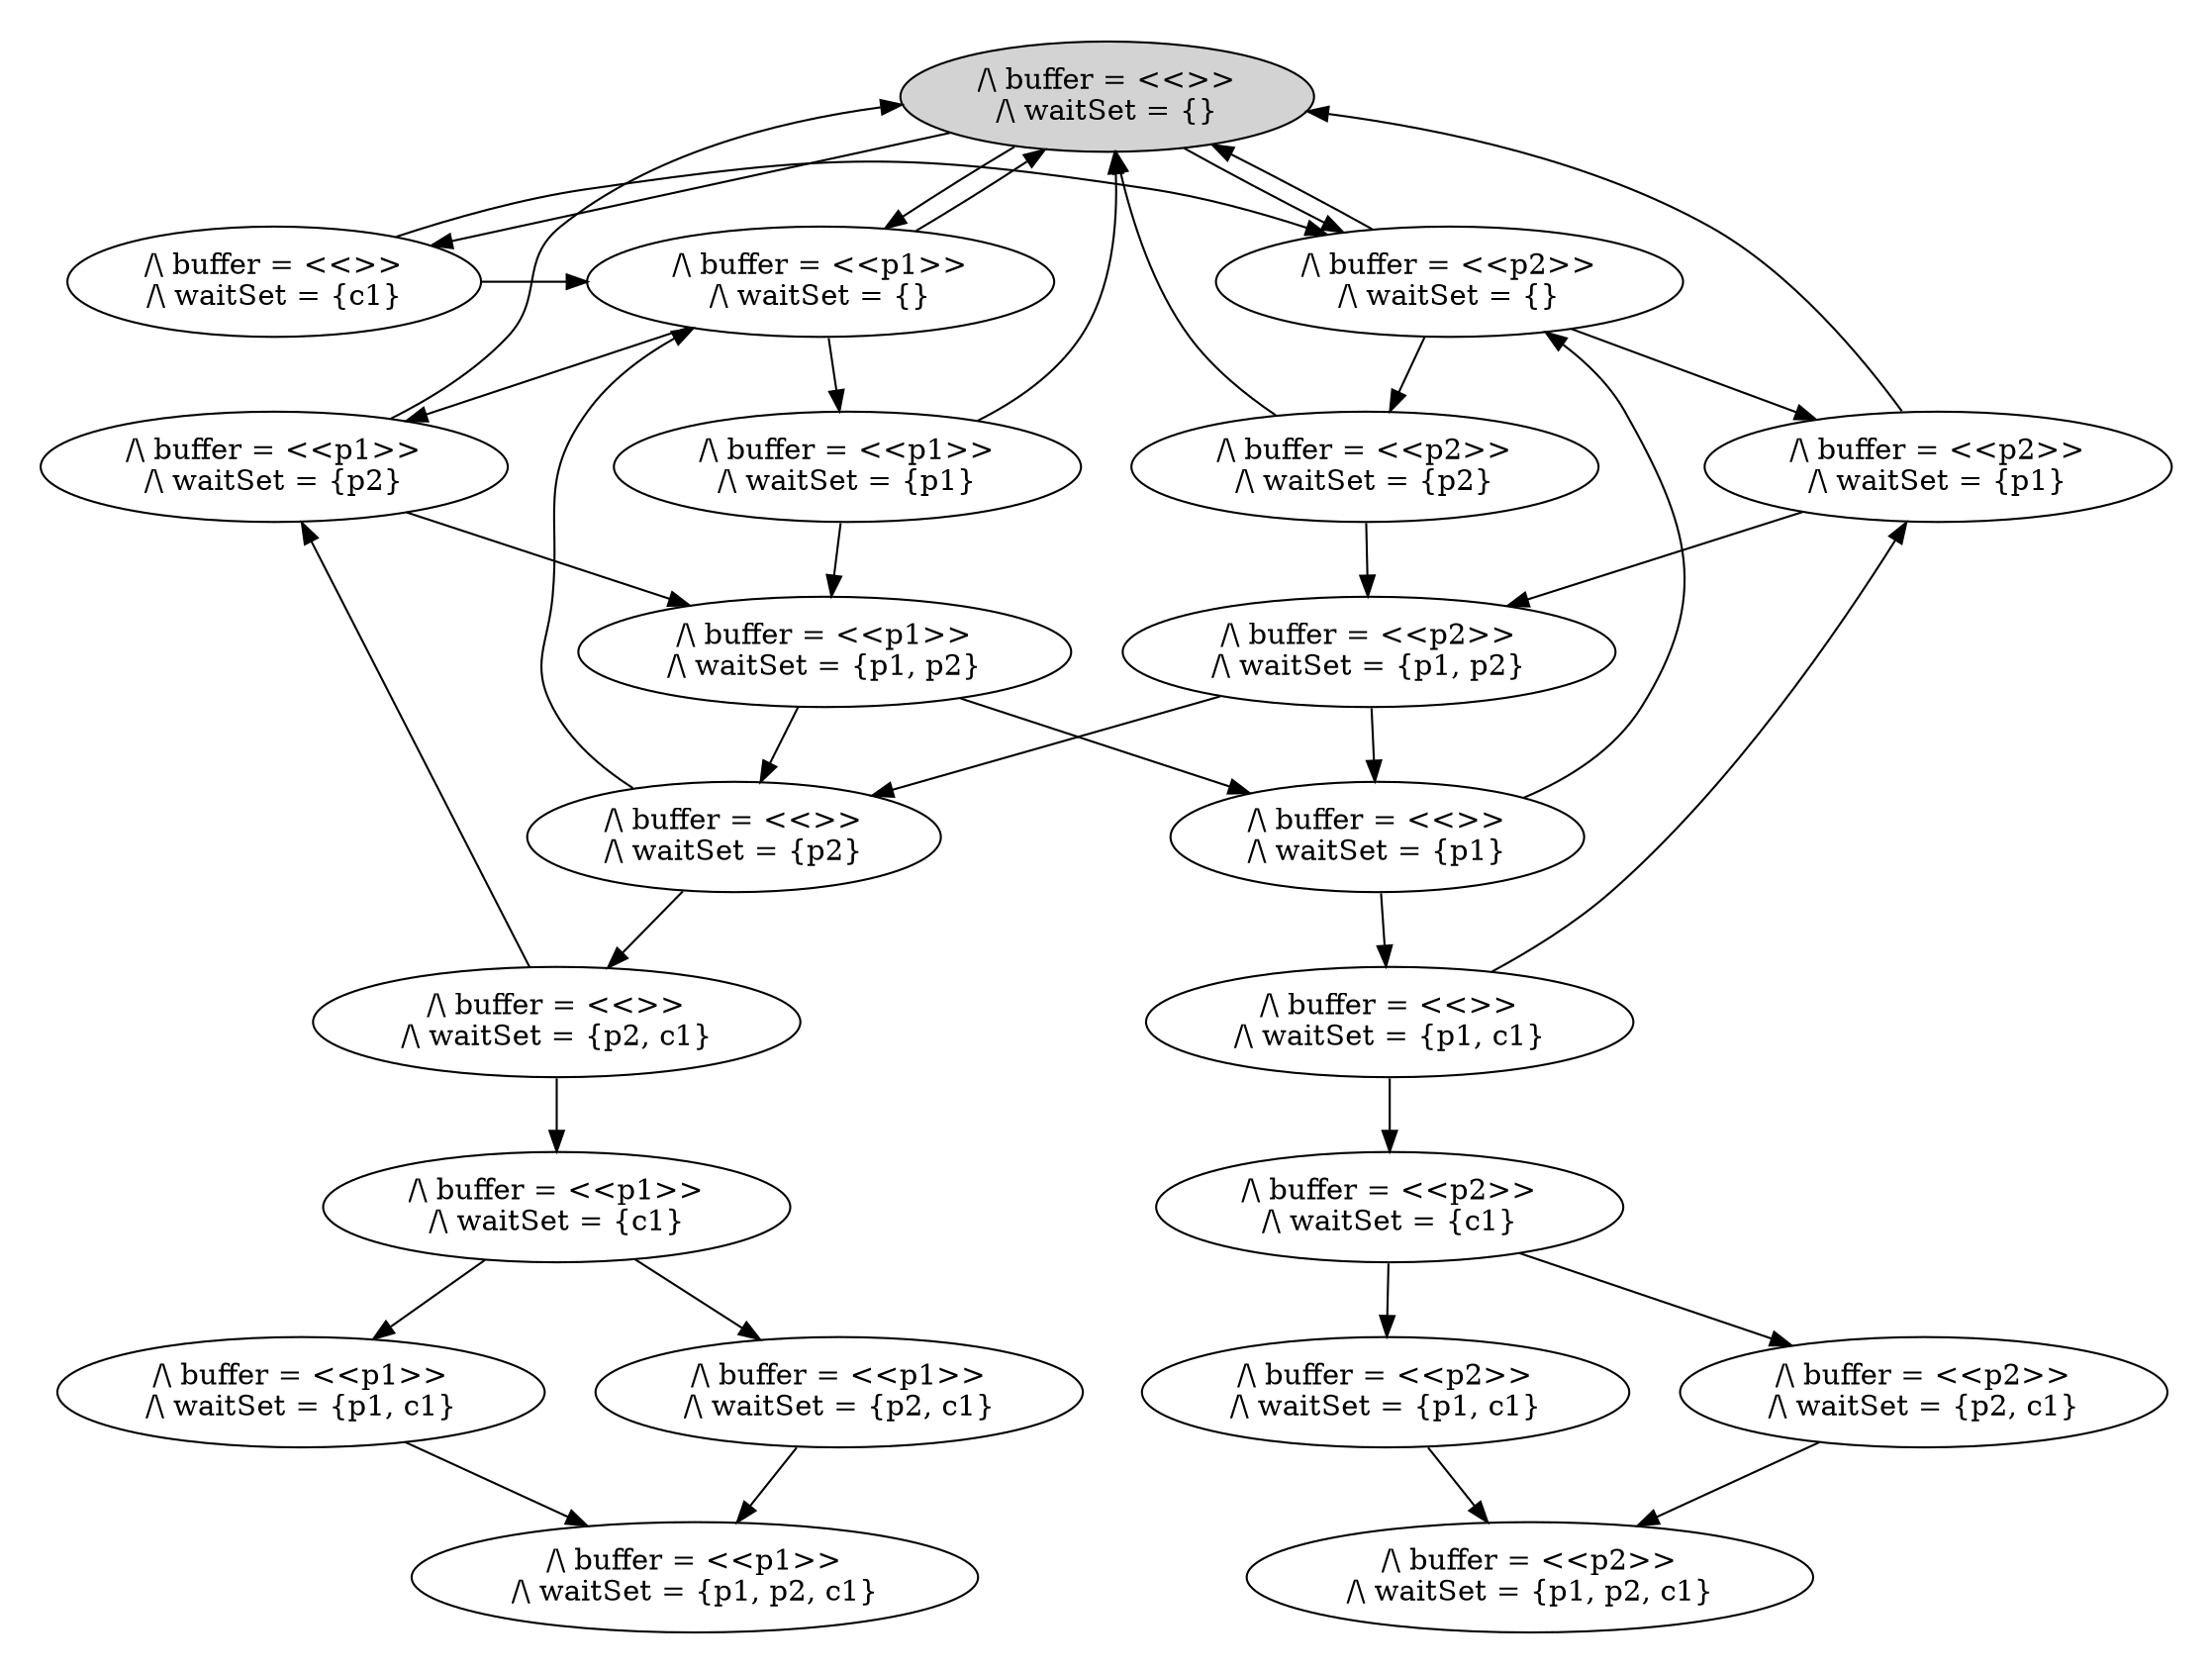 strict digraph DiskGraph {
nodesep=0.35;
subgraph cluster_graph {
color="white";
5612014181072565129 [label="/\\ buffer = <<>>\n/\\ waitSet = {}",style = filled]
5612014181072565129 -> -8262245262698327455 [label="",color="black",fontcolor="black"];
-8262245262698327455 [label="/\\ buffer = <<p1>>\n/\\ waitSet = {}"];
5612014181072565129 -> 8881740970623332817 [label="",color="black",fontcolor="black"];
8881740970623332817 [label="/\\ buffer = <<p2>>\n/\\ waitSet = {}"];
5612014181072565129 -> -2814373020113994261 [label="",color="black",fontcolor="black"];
-2814373020113994261 [label="/\\ buffer = <<>>\n/\\ waitSet = {c1}"];
-8262245262698327455 -> 4252162714806448207 [label="",color="black",fontcolor="black"];
4252162714806448207 [label="/\\ buffer = <<p1>>\n/\\ waitSet = {p1}"];
-8262245262698327455 -> -4532408835083843715 [label="",color="black",fontcolor="black"];
-4532408835083843715 [label="/\\ buffer = <<p1>>\n/\\ waitSet = {p2}"];
-8262245262698327455 -> 5612014181072565129 [label="",color="black",fontcolor="black"];
8881740970623332817 -> -3640053774580769086 [label="",color="black",fontcolor="black"];
-3640053774580769086 [label="/\\ buffer = <<p2>>\n/\\ waitSet = {p1}"];
8881740970623332817 -> 3990469889759750640 [label="",color="black",fontcolor="black"];
3990469889759750640 [label="/\\ buffer = <<p2>>\n/\\ waitSet = {p2}"];
8881740970623332817 -> 5612014181072565129 [label="",color="black",fontcolor="black"];
-2814373020113994261 -> -8262245262698327455 [label="",color="black",fontcolor="black"];
-2814373020113994261 -> 8881740970623332817 [label="",color="black",fontcolor="black"];
4252162714806448207 -> -3618547638963494936 [label="",color="black",fontcolor="black"];
-3618547638963494936 [label="/\\ buffer = <<p1>>\n/\\ waitSet = {p1, p2}"];
4252162714806448207 -> 5612014181072565129 [label="",color="black",fontcolor="black"];
-4532408835083843715 -> -3618547638963494936 [label="",color="black",fontcolor="black"];
-4532408835083843715 -> 5612014181072565129 [label="",color="black",fontcolor="black"];
-3640053774580769086 -> -6721844195098508369 [label="",color="black",fontcolor="black"];
-6721844195098508369 [label="/\\ buffer = <<p2>>\n/\\ waitSet = {p1, p2}"];
-3640053774580769086 -> 5612014181072565129 [label="",color="black",fontcolor="black"];
3990469889759750640 -> -6721844195098508369 [label="",color="black",fontcolor="black"];
3990469889759750640 -> 5612014181072565129 [label="",color="black",fontcolor="black"];
-3618547638963494936 -> 3839586094119290014 [label="",color="black",fontcolor="black"];
3839586094119290014 [label="/\\ buffer = <<>>\n/\\ waitSet = {p2}"];
-3618547638963494936 -> -3507210722846428244 [label="",color="black",fontcolor="black"];
-3507210722846428244 [label="/\\ buffer = <<>>\n/\\ waitSet = {p1}"];
-6721844195098508369 -> 3839586094119290014 [label="",color="black",fontcolor="black"];
-6721844195098508369 -> -3507210722846428244 [label="",color="black",fontcolor="black"];
3839586094119290014 -> -8262245262698327455 [label="",color="black",fontcolor="black"];
3839586094119290014 -> -573486185686366382 [label="",color="black",fontcolor="black"];
-573486185686366382 [label="/\\ buffer = <<>>\n/\\ waitSet = {p2, c1}"];
-3507210722846428244 -> 8881740970623332817 [label="",color="black",fontcolor="black"];
-3507210722846428244 -> 1017323914246563042 [label="",color="black",fontcolor="black"];
1017323914246563042 [label="/\\ buffer = <<>>\n/\\ waitSet = {p1, c1}"];
-573486185686366382 -> 3215574248686337544 [label="",color="black",fontcolor="black"];
3215574248686337544 [label="/\\ buffer = <<p1>>\n/\\ waitSet = {c1}"];
-573486185686366382 -> -4532408835083843715 [label="",color="black",fontcolor="black"];
1017323914246563042 -> -2677008810925731707 [label="",color="black",fontcolor="black"];
-2677008810925731707 [label="/\\ buffer = <<p2>>\n/\\ waitSet = {c1}"];
1017323914246563042 -> -3640053774580769086 [label="",color="black",fontcolor="black"];
3215574248686337544 -> 2337917462976882333 [label="",color="black",fontcolor="black"];
2337917462976882333 [label="/\\ buffer = <<p1>>\n/\\ waitSet = {p1, c1}"];
3215574248686337544 -> -2997954362164886227 [label="",color="black",fontcolor="black"];
-2997954362164886227 [label="/\\ buffer = <<p1>>\n/\\ waitSet = {p2, c1}"];
-2677008810925731707 -> 5696653040464575194 [label="",color="black",fontcolor="black"];
5696653040464575194 [label="/\\ buffer = <<p2>>\n/\\ waitSet = {p1, c1}"];
-2677008810925731707 -> -5108700262777415318 [label="",color="black",fontcolor="black"];
-5108700262777415318 [label="/\\ buffer = <<p2>>\n/\\ waitSet = {p2, c1}"];
2337917462976882333 -> -5709961777732743431 [label="",color="black",fontcolor="black"];
-5709961777732743431 [label="/\\ buffer = <<p1>>\n/\\ waitSet = {p1, p2, c1}"];
-2997954362164886227 -> -5709961777732743431 [label="",color="black",fontcolor="black"];
5696653040464575194 -> 7447916440333597262 [label="",color="black",fontcolor="black"];
7447916440333597262 [label="/\\ buffer = <<p2>>\n/\\ waitSet = {p1, p2, c1}"];
-5108700262777415318 -> 7447916440333597262 [label="",color="black",fontcolor="black"];
{rank = same; 5612014181072565129;}
{rank = same; 8881740970623332817;-8262245262698327455;-2814373020113994261;}
{rank = same; -3640053774580769086;-4532408835083843715;4252162714806448207;3990469889759750640;}
{rank = same; -3618547638963494936;-6721844195098508369;}
{rank = same; 3839586094119290014;-3507210722846428244;}
{rank = same; -573486185686366382;1017323914246563042;}
{rank = same; 3215574248686337544;-2677008810925731707;}
{rank = same; -2997954362164886227;-5108700262777415318;2337917462976882333;5696653040464575194;}
}
}